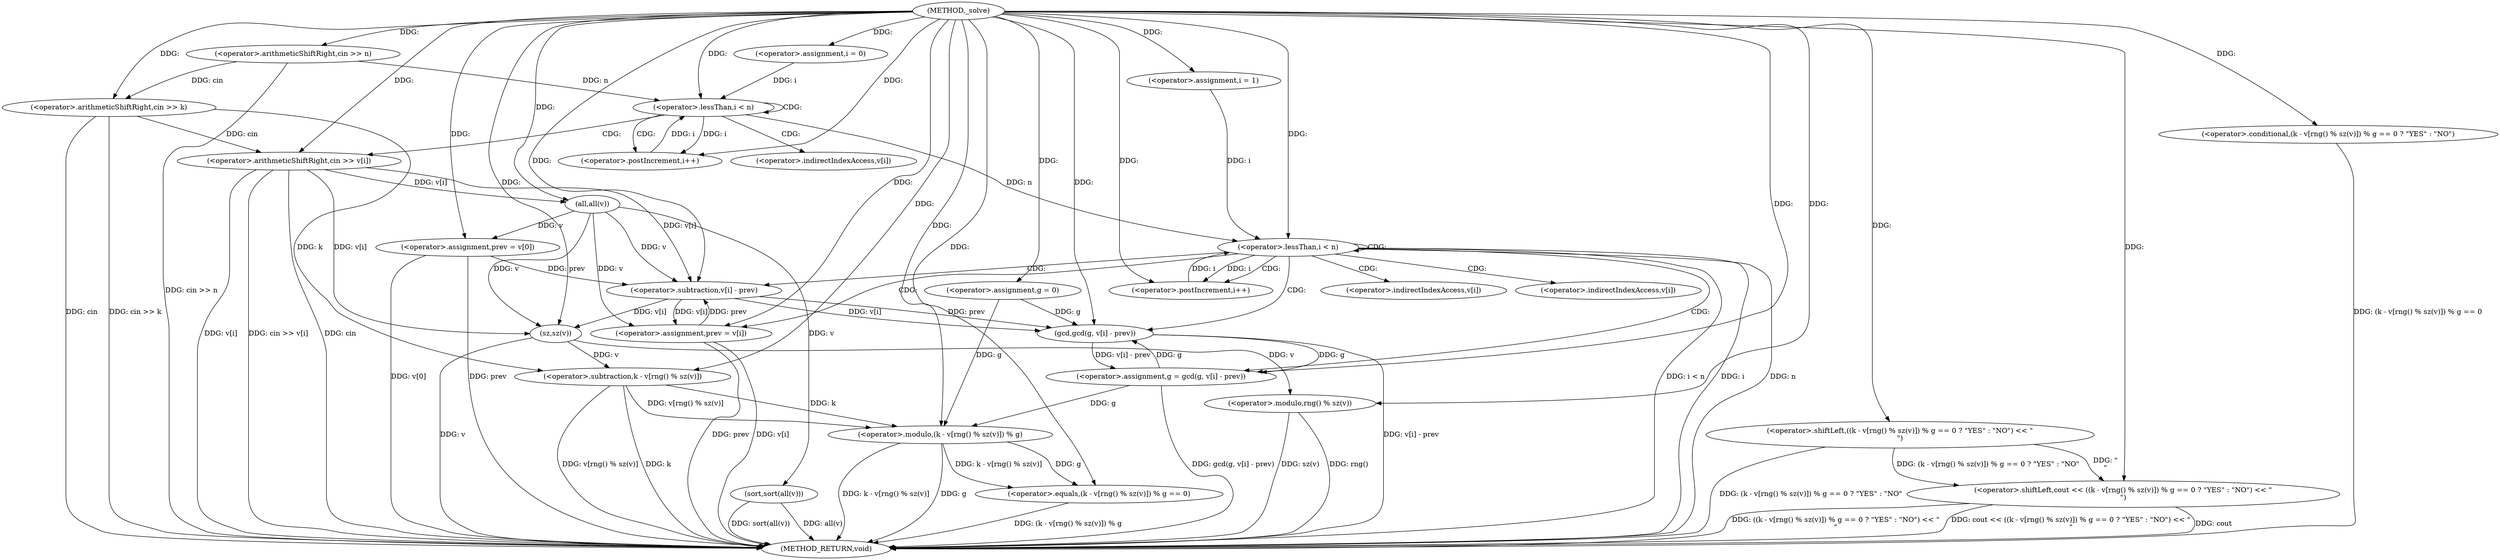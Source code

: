 digraph "_solve" {  
"1000121" [label = "(METHOD,_solve)" ]
"1000205" [label = "(METHOD_RETURN,void)" ]
"1000124" [label = "(<operator>.arithmeticShiftRight,cin >> n)" ]
"1000128" [label = "(<operator>.arithmeticShiftRight,cin >> k)" ]
"1000133" [label = "(<operator>.assignment,g = 0)" ]
"1000152" [label = "(sort,sort(all(v)))" ]
"1000156" [label = "(<operator>.assignment,prev = v[0])" ]
"1000186" [label = "(<operator>.shiftLeft,cout << ((k - v[rng() % sz(v)]) % g == 0 ? \"YES\" : \"NO\") << \"\n\")" ]
"1000138" [label = "(<operator>.assignment,i = 0)" ]
"1000141" [label = "(<operator>.lessThan,i < n)" ]
"1000144" [label = "(<operator>.postIncrement,i++)" ]
"1000163" [label = "(<operator>.assignment,i = 1)" ]
"1000166" [label = "(<operator>.lessThan,i < n)" ]
"1000169" [label = "(<operator>.postIncrement,i++)" ]
"1000147" [label = "(<operator>.arithmeticShiftRight,cin >> v[i])" ]
"1000153" [label = "(all,all(v))" ]
"1000172" [label = "(<operator>.assignment,g = gcd(g, v[i] - prev))" ]
"1000181" [label = "(<operator>.assignment,prev = v[i])" ]
"1000188" [label = "(<operator>.shiftLeft,((k - v[rng() % sz(v)]) % g == 0 ? \"YES\" : \"NO\") << \"\n\")" ]
"1000189" [label = "(<operator>.conditional,(k - v[rng() % sz(v)]) % g == 0 ? \"YES\" : \"NO\")" ]
"1000174" [label = "(gcd,gcd(g, v[i] - prev))" ]
"1000190" [label = "(<operator>.equals,(k - v[rng() % sz(v)]) % g == 0)" ]
"1000176" [label = "(<operator>.subtraction,v[i] - prev)" ]
"1000191" [label = "(<operator>.modulo,(k - v[rng() % sz(v)]) % g)" ]
"1000192" [label = "(<operator>.subtraction,k - v[rng() % sz(v)])" ]
"1000196" [label = "(<operator>.modulo,rng() % sz(v))" ]
"1000198" [label = "(sz,sz(v))" ]
"1000149" [label = "(<operator>.indirectIndexAccess,v[i])" ]
"1000183" [label = "(<operator>.indirectIndexAccess,v[i])" ]
"1000177" [label = "(<operator>.indirectIndexAccess,v[i])" ]
  "1000124" -> "1000205"  [ label = "DDG: cin >> n"] 
  "1000128" -> "1000205"  [ label = "DDG: cin"] 
  "1000128" -> "1000205"  [ label = "DDG: cin >> k"] 
  "1000152" -> "1000205"  [ label = "DDG: all(v)"] 
  "1000152" -> "1000205"  [ label = "DDG: sort(all(v))"] 
  "1000156" -> "1000205"  [ label = "DDG: prev"] 
  "1000156" -> "1000205"  [ label = "DDG: v[0]"] 
  "1000166" -> "1000205"  [ label = "DDG: i"] 
  "1000166" -> "1000205"  [ label = "DDG: n"] 
  "1000166" -> "1000205"  [ label = "DDG: i < n"] 
  "1000192" -> "1000205"  [ label = "DDG: k"] 
  "1000196" -> "1000205"  [ label = "DDG: rng()"] 
  "1000198" -> "1000205"  [ label = "DDG: v"] 
  "1000196" -> "1000205"  [ label = "DDG: sz(v)"] 
  "1000192" -> "1000205"  [ label = "DDG: v[rng() % sz(v)]"] 
  "1000191" -> "1000205"  [ label = "DDG: k - v[rng() % sz(v)]"] 
  "1000191" -> "1000205"  [ label = "DDG: g"] 
  "1000190" -> "1000205"  [ label = "DDG: (k - v[rng() % sz(v)]) % g"] 
  "1000189" -> "1000205"  [ label = "DDG: (k - v[rng() % sz(v)]) % g == 0"] 
  "1000188" -> "1000205"  [ label = "DDG: (k - v[rng() % sz(v)]) % g == 0 ? \"YES\" : \"NO\""] 
  "1000186" -> "1000205"  [ label = "DDG: ((k - v[rng() % sz(v)]) % g == 0 ? \"YES\" : \"NO\") << \"\n\""] 
  "1000186" -> "1000205"  [ label = "DDG: cout << ((k - v[rng() % sz(v)]) % g == 0 ? \"YES\" : \"NO\") << \"\n\""] 
  "1000174" -> "1000205"  [ label = "DDG: v[i] - prev"] 
  "1000172" -> "1000205"  [ label = "DDG: gcd(g, v[i] - prev)"] 
  "1000181" -> "1000205"  [ label = "DDG: prev"] 
  "1000181" -> "1000205"  [ label = "DDG: v[i]"] 
  "1000147" -> "1000205"  [ label = "DDG: cin"] 
  "1000147" -> "1000205"  [ label = "DDG: v[i]"] 
  "1000147" -> "1000205"  [ label = "DDG: cin >> v[i]"] 
  "1000186" -> "1000205"  [ label = "DDG: cout"] 
  "1000121" -> "1000133"  [ label = "DDG: "] 
  "1000153" -> "1000156"  [ label = "DDG: v"] 
  "1000121" -> "1000124"  [ label = "DDG: "] 
  "1000124" -> "1000128"  [ label = "DDG: cin"] 
  "1000121" -> "1000128"  [ label = "DDG: "] 
  "1000121" -> "1000138"  [ label = "DDG: "] 
  "1000153" -> "1000152"  [ label = "DDG: v"] 
  "1000121" -> "1000156"  [ label = "DDG: "] 
  "1000121" -> "1000163"  [ label = "DDG: "] 
  "1000121" -> "1000186"  [ label = "DDG: "] 
  "1000188" -> "1000186"  [ label = "DDG: \"\n\""] 
  "1000188" -> "1000186"  [ label = "DDG: (k - v[rng() % sz(v)]) % g == 0 ? \"YES\" : \"NO\""] 
  "1000138" -> "1000141"  [ label = "DDG: i"] 
  "1000144" -> "1000141"  [ label = "DDG: i"] 
  "1000121" -> "1000141"  [ label = "DDG: "] 
  "1000124" -> "1000141"  [ label = "DDG: n"] 
  "1000141" -> "1000144"  [ label = "DDG: i"] 
  "1000121" -> "1000144"  [ label = "DDG: "] 
  "1000147" -> "1000153"  [ label = "DDG: v[i]"] 
  "1000121" -> "1000153"  [ label = "DDG: "] 
  "1000163" -> "1000166"  [ label = "DDG: i"] 
  "1000169" -> "1000166"  [ label = "DDG: i"] 
  "1000121" -> "1000166"  [ label = "DDG: "] 
  "1000141" -> "1000166"  [ label = "DDG: n"] 
  "1000166" -> "1000169"  [ label = "DDG: i"] 
  "1000121" -> "1000169"  [ label = "DDG: "] 
  "1000174" -> "1000172"  [ label = "DDG: v[i] - prev"] 
  "1000174" -> "1000172"  [ label = "DDG: g"] 
  "1000153" -> "1000181"  [ label = "DDG: v"] 
  "1000176" -> "1000181"  [ label = "DDG: v[i]"] 
  "1000121" -> "1000188"  [ label = "DDG: "] 
  "1000128" -> "1000147"  [ label = "DDG: cin"] 
  "1000121" -> "1000147"  [ label = "DDG: "] 
  "1000121" -> "1000172"  [ label = "DDG: "] 
  "1000121" -> "1000181"  [ label = "DDG: "] 
  "1000121" -> "1000189"  [ label = "DDG: "] 
  "1000133" -> "1000174"  [ label = "DDG: g"] 
  "1000172" -> "1000174"  [ label = "DDG: g"] 
  "1000121" -> "1000174"  [ label = "DDG: "] 
  "1000176" -> "1000174"  [ label = "DDG: prev"] 
  "1000176" -> "1000174"  [ label = "DDG: v[i]"] 
  "1000191" -> "1000190"  [ label = "DDG: g"] 
  "1000191" -> "1000190"  [ label = "DDG: k - v[rng() % sz(v)]"] 
  "1000121" -> "1000190"  [ label = "DDG: "] 
  "1000153" -> "1000176"  [ label = "DDG: v"] 
  "1000147" -> "1000176"  [ label = "DDG: v[i]"] 
  "1000156" -> "1000176"  [ label = "DDG: prev"] 
  "1000181" -> "1000176"  [ label = "DDG: prev"] 
  "1000121" -> "1000176"  [ label = "DDG: "] 
  "1000192" -> "1000191"  [ label = "DDG: k"] 
  "1000192" -> "1000191"  [ label = "DDG: v[rng() % sz(v)]"] 
  "1000133" -> "1000191"  [ label = "DDG: g"] 
  "1000172" -> "1000191"  [ label = "DDG: g"] 
  "1000121" -> "1000191"  [ label = "DDG: "] 
  "1000128" -> "1000192"  [ label = "DDG: k"] 
  "1000121" -> "1000192"  [ label = "DDG: "] 
  "1000198" -> "1000192"  [ label = "DDG: v"] 
  "1000121" -> "1000196"  [ label = "DDG: "] 
  "1000198" -> "1000196"  [ label = "DDG: v"] 
  "1000153" -> "1000198"  [ label = "DDG: v"] 
  "1000147" -> "1000198"  [ label = "DDG: v[i]"] 
  "1000121" -> "1000198"  [ label = "DDG: "] 
  "1000176" -> "1000198"  [ label = "DDG: v[i]"] 
  "1000141" -> "1000141"  [ label = "CDG: "] 
  "1000141" -> "1000147"  [ label = "CDG: "] 
  "1000141" -> "1000144"  [ label = "CDG: "] 
  "1000141" -> "1000149"  [ label = "CDG: "] 
  "1000166" -> "1000174"  [ label = "CDG: "] 
  "1000166" -> "1000166"  [ label = "CDG: "] 
  "1000166" -> "1000176"  [ label = "CDG: "] 
  "1000166" -> "1000177"  [ label = "CDG: "] 
  "1000166" -> "1000183"  [ label = "CDG: "] 
  "1000166" -> "1000172"  [ label = "CDG: "] 
  "1000166" -> "1000169"  [ label = "CDG: "] 
  "1000166" -> "1000181"  [ label = "CDG: "] 
}
